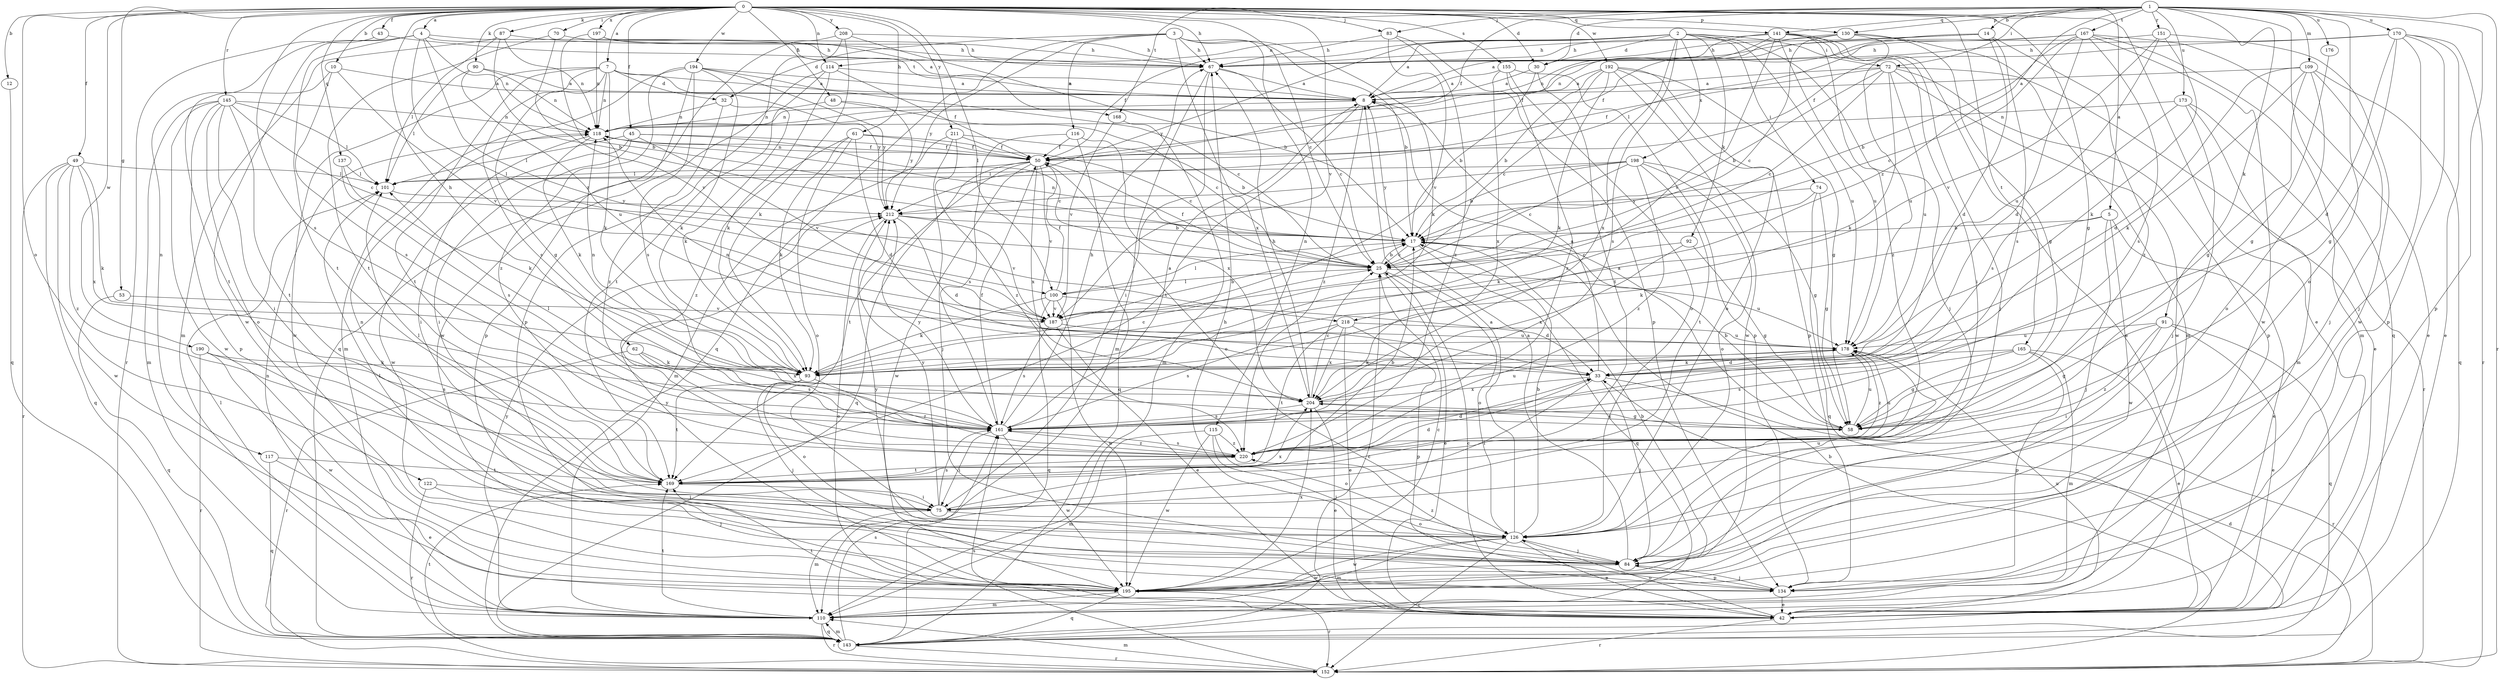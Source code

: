 strict digraph  {
0;
1;
2;
3;
4;
5;
7;
8;
10;
12;
14;
17;
25;
30;
32;
33;
42;
43;
45;
48;
49;
50;
53;
58;
61;
62;
67;
70;
72;
74;
75;
83;
84;
87;
90;
91;
92;
93;
100;
101;
109;
110;
114;
115;
116;
117;
118;
122;
126;
130;
134;
137;
141;
143;
145;
151;
152;
155;
161;
165;
167;
168;
169;
170;
173;
176;
178;
187;
190;
192;
194;
195;
197;
198;
204;
208;
211;
212;
218;
220;
0 -> 4  [label=a];
0 -> 5  [label=a];
0 -> 7  [label=a];
0 -> 10  [label=b];
0 -> 12  [label=b];
0 -> 25  [label=c];
0 -> 30  [label=d];
0 -> 42  [label=e];
0 -> 43  [label=f];
0 -> 45  [label=f];
0 -> 48  [label=f];
0 -> 49  [label=f];
0 -> 53  [label=g];
0 -> 58  [label=g];
0 -> 61  [label=h];
0 -> 62  [label=h];
0 -> 67  [label=h];
0 -> 70  [label=i];
0 -> 83  [label=j];
0 -> 87  [label=k];
0 -> 90  [label=k];
0 -> 100  [label=l];
0 -> 114  [label=n];
0 -> 122  [label=o];
0 -> 130  [label=p];
0 -> 137  [label=q];
0 -> 141  [label=q];
0 -> 145  [label=r];
0 -> 155  [label=s];
0 -> 161  [label=s];
0 -> 165  [label=t];
0 -> 187  [label=v];
0 -> 190  [label=w];
0 -> 192  [label=w];
0 -> 194  [label=w];
0 -> 197  [label=x];
0 -> 208  [label=y];
0 -> 211  [label=y];
1 -> 14  [label=b];
1 -> 30  [label=d];
1 -> 50  [label=f];
1 -> 72  [label=i];
1 -> 83  [label=j];
1 -> 91  [label=k];
1 -> 109  [label=m];
1 -> 126  [label=o];
1 -> 130  [label=p];
1 -> 134  [label=p];
1 -> 141  [label=q];
1 -> 143  [label=q];
1 -> 151  [label=r];
1 -> 152  [label=r];
1 -> 167  [label=t];
1 -> 168  [label=t];
1 -> 170  [label=u];
1 -> 173  [label=u];
1 -> 176  [label=u];
1 -> 218  [label=z];
2 -> 8  [label=a];
2 -> 30  [label=d];
2 -> 50  [label=f];
2 -> 72  [label=i];
2 -> 74  [label=i];
2 -> 84  [label=j];
2 -> 92  [label=k];
2 -> 114  [label=n];
2 -> 161  [label=s];
2 -> 178  [label=u];
2 -> 198  [label=x];
2 -> 204  [label=x];
2 -> 212  [label=y];
3 -> 17  [label=b];
3 -> 32  [label=d];
3 -> 67  [label=h];
3 -> 93  [label=k];
3 -> 115  [label=n];
3 -> 116  [label=n];
3 -> 143  [label=q];
3 -> 204  [label=x];
3 -> 212  [label=y];
4 -> 67  [label=h];
4 -> 100  [label=l];
4 -> 117  [label=n];
4 -> 118  [label=n];
4 -> 168  [label=t];
4 -> 169  [label=t];
4 -> 195  [label=w];
4 -> 218  [label=z];
5 -> 17  [label=b];
5 -> 42  [label=e];
5 -> 84  [label=j];
5 -> 93  [label=k];
5 -> 195  [label=w];
7 -> 8  [label=a];
7 -> 32  [label=d];
7 -> 58  [label=g];
7 -> 93  [label=k];
7 -> 118  [label=n];
7 -> 161  [label=s];
7 -> 169  [label=t];
7 -> 195  [label=w];
7 -> 212  [label=y];
8 -> 118  [label=n];
8 -> 169  [label=t];
8 -> 220  [label=z];
10 -> 8  [label=a];
10 -> 161  [label=s];
10 -> 169  [label=t];
10 -> 187  [label=v];
12 -> 143  [label=q];
14 -> 33  [label=d];
14 -> 50  [label=f];
14 -> 67  [label=h];
14 -> 118  [label=n];
14 -> 161  [label=s];
14 -> 220  [label=z];
17 -> 25  [label=c];
17 -> 100  [label=l];
17 -> 118  [label=n];
17 -> 143  [label=q];
25 -> 17  [label=b];
25 -> 42  [label=e];
25 -> 50  [label=f];
25 -> 100  [label=l];
25 -> 126  [label=o];
25 -> 178  [label=u];
30 -> 8  [label=a];
30 -> 17  [label=b];
30 -> 169  [label=t];
32 -> 93  [label=k];
32 -> 118  [label=n];
32 -> 220  [label=z];
33 -> 8  [label=a];
33 -> 75  [label=i];
33 -> 84  [label=j];
33 -> 118  [label=n];
33 -> 152  [label=r];
33 -> 204  [label=x];
42 -> 25  [label=c];
42 -> 126  [label=o];
42 -> 152  [label=r];
42 -> 169  [label=t];
42 -> 178  [label=u];
43 -> 67  [label=h];
43 -> 152  [label=r];
45 -> 25  [label=c];
45 -> 50  [label=f];
45 -> 75  [label=i];
45 -> 101  [label=l];
45 -> 187  [label=v];
45 -> 195  [label=w];
48 -> 25  [label=c];
48 -> 118  [label=n];
48 -> 212  [label=y];
49 -> 93  [label=k];
49 -> 101  [label=l];
49 -> 143  [label=q];
49 -> 152  [label=r];
49 -> 195  [label=w];
49 -> 204  [label=x];
49 -> 220  [label=z];
50 -> 101  [label=l];
50 -> 118  [label=n];
50 -> 126  [label=o];
50 -> 143  [label=q];
50 -> 169  [label=t];
50 -> 187  [label=v];
50 -> 195  [label=w];
50 -> 204  [label=x];
53 -> 143  [label=q];
53 -> 187  [label=v];
58 -> 8  [label=a];
58 -> 17  [label=b];
58 -> 178  [label=u];
58 -> 204  [label=x];
61 -> 25  [label=c];
61 -> 33  [label=d];
61 -> 50  [label=f];
61 -> 93  [label=k];
61 -> 126  [label=o];
61 -> 220  [label=z];
62 -> 93  [label=k];
62 -> 152  [label=r];
62 -> 161  [label=s];
62 -> 204  [label=x];
67 -> 8  [label=a];
67 -> 25  [label=c];
67 -> 75  [label=i];
67 -> 110  [label=m];
70 -> 67  [label=h];
70 -> 169  [label=t];
70 -> 187  [label=v];
72 -> 8  [label=a];
72 -> 17  [label=b];
72 -> 25  [label=c];
72 -> 42  [label=e];
72 -> 50  [label=f];
72 -> 93  [label=k];
72 -> 134  [label=p];
72 -> 178  [label=u];
72 -> 195  [label=w];
74 -> 58  [label=g];
74 -> 93  [label=k];
74 -> 143  [label=q];
74 -> 212  [label=y];
75 -> 110  [label=m];
75 -> 118  [label=n];
75 -> 126  [label=o];
75 -> 161  [label=s];
75 -> 204  [label=x];
75 -> 212  [label=y];
83 -> 67  [label=h];
83 -> 134  [label=p];
83 -> 187  [label=v];
83 -> 220  [label=z];
84 -> 8  [label=a];
84 -> 67  [label=h];
84 -> 101  [label=l];
84 -> 134  [label=p];
84 -> 195  [label=w];
84 -> 212  [label=y];
84 -> 220  [label=z];
87 -> 17  [label=b];
87 -> 67  [label=h];
87 -> 101  [label=l];
87 -> 110  [label=m];
87 -> 118  [label=n];
90 -> 8  [label=a];
90 -> 101  [label=l];
90 -> 118  [label=n];
90 -> 178  [label=u];
91 -> 42  [label=e];
91 -> 58  [label=g];
91 -> 75  [label=i];
91 -> 143  [label=q];
91 -> 178  [label=u];
91 -> 220  [label=z];
92 -> 25  [label=c];
92 -> 58  [label=g];
92 -> 204  [label=x];
93 -> 25  [label=c];
93 -> 84  [label=j];
93 -> 118  [label=n];
93 -> 126  [label=o];
93 -> 169  [label=t];
93 -> 220  [label=z];
100 -> 33  [label=d];
100 -> 50  [label=f];
100 -> 93  [label=k];
100 -> 143  [label=q];
100 -> 187  [label=v];
100 -> 195  [label=w];
101 -> 212  [label=y];
109 -> 8  [label=a];
109 -> 33  [label=d];
109 -> 58  [label=g];
109 -> 84  [label=j];
109 -> 93  [label=k];
109 -> 126  [label=o];
109 -> 143  [label=q];
110 -> 101  [label=l];
110 -> 118  [label=n];
110 -> 143  [label=q];
110 -> 152  [label=r];
110 -> 169  [label=t];
110 -> 212  [label=y];
114 -> 8  [label=a];
114 -> 50  [label=f];
114 -> 93  [label=k];
114 -> 169  [label=t];
114 -> 195  [label=w];
115 -> 84  [label=j];
115 -> 110  [label=m];
115 -> 126  [label=o];
115 -> 195  [label=w];
115 -> 220  [label=z];
116 -> 50  [label=f];
116 -> 143  [label=q];
116 -> 161  [label=s];
116 -> 204  [label=x];
117 -> 42  [label=e];
117 -> 143  [label=q];
117 -> 169  [label=t];
118 -> 50  [label=f];
118 -> 75  [label=i];
118 -> 93  [label=k];
122 -> 75  [label=i];
122 -> 84  [label=j];
122 -> 152  [label=r];
126 -> 8  [label=a];
126 -> 17  [label=b];
126 -> 42  [label=e];
126 -> 84  [label=j];
126 -> 110  [label=m];
126 -> 152  [label=r];
126 -> 178  [label=u];
126 -> 195  [label=w];
130 -> 25  [label=c];
130 -> 58  [label=g];
130 -> 67  [label=h];
130 -> 110  [label=m];
130 -> 118  [label=n];
130 -> 178  [label=u];
134 -> 42  [label=e];
134 -> 84  [label=j];
137 -> 93  [label=k];
137 -> 101  [label=l];
137 -> 161  [label=s];
141 -> 8  [label=a];
141 -> 42  [label=e];
141 -> 50  [label=f];
141 -> 67  [label=h];
141 -> 75  [label=i];
141 -> 84  [label=j];
141 -> 178  [label=u];
141 -> 187  [label=v];
141 -> 220  [label=z];
143 -> 25  [label=c];
143 -> 110  [label=m];
143 -> 152  [label=r];
143 -> 161  [label=s];
143 -> 169  [label=t];
145 -> 25  [label=c];
145 -> 75  [label=i];
145 -> 101  [label=l];
145 -> 110  [label=m];
145 -> 118  [label=n];
145 -> 126  [label=o];
145 -> 134  [label=p];
145 -> 169  [label=t];
145 -> 195  [label=w];
151 -> 67  [label=h];
151 -> 93  [label=k];
151 -> 178  [label=u];
151 -> 187  [label=v];
151 -> 195  [label=w];
152 -> 17  [label=b];
152 -> 33  [label=d];
152 -> 110  [label=m];
152 -> 161  [label=s];
155 -> 8  [label=a];
155 -> 126  [label=o];
155 -> 134  [label=p];
155 -> 204  [label=x];
155 -> 220  [label=z];
161 -> 8  [label=a];
161 -> 50  [label=f];
161 -> 67  [label=h];
161 -> 75  [label=i];
161 -> 101  [label=l];
161 -> 195  [label=w];
161 -> 212  [label=y];
161 -> 220  [label=z];
165 -> 42  [label=e];
165 -> 58  [label=g];
165 -> 93  [label=k];
165 -> 110  [label=m];
165 -> 134  [label=p];
165 -> 161  [label=s];
167 -> 17  [label=b];
167 -> 25  [label=c];
167 -> 33  [label=d];
167 -> 42  [label=e];
167 -> 67  [label=h];
167 -> 101  [label=l];
167 -> 110  [label=m];
167 -> 161  [label=s];
167 -> 195  [label=w];
168 -> 110  [label=m];
168 -> 187  [label=v];
169 -> 17  [label=b];
169 -> 33  [label=d];
169 -> 75  [label=i];
169 -> 101  [label=l];
170 -> 33  [label=d];
170 -> 42  [label=e];
170 -> 50  [label=f];
170 -> 58  [label=g];
170 -> 67  [label=h];
170 -> 84  [label=j];
170 -> 134  [label=p];
170 -> 152  [label=r];
173 -> 84  [label=j];
173 -> 110  [label=m];
173 -> 118  [label=n];
173 -> 152  [label=r];
173 -> 161  [label=s];
176 -> 58  [label=g];
178 -> 33  [label=d];
178 -> 93  [label=k];
178 -> 220  [label=z];
187 -> 17  [label=b];
187 -> 42  [label=e];
187 -> 161  [label=s];
187 -> 178  [label=u];
190 -> 93  [label=k];
190 -> 152  [label=r];
190 -> 161  [label=s];
190 -> 195  [label=w];
192 -> 8  [label=a];
192 -> 17  [label=b];
192 -> 25  [label=c];
192 -> 58  [label=g];
192 -> 93  [label=k];
192 -> 126  [label=o];
192 -> 134  [label=p];
192 -> 195  [label=w];
194 -> 8  [label=a];
194 -> 25  [label=c];
194 -> 93  [label=k];
194 -> 110  [label=m];
194 -> 134  [label=p];
194 -> 161  [label=s];
194 -> 212  [label=y];
194 -> 220  [label=z];
195 -> 17  [label=b];
195 -> 25  [label=c];
195 -> 110  [label=m];
195 -> 143  [label=q];
195 -> 152  [label=r];
195 -> 204  [label=x];
195 -> 212  [label=y];
197 -> 8  [label=a];
197 -> 17  [label=b];
197 -> 67  [label=h];
197 -> 118  [label=n];
198 -> 17  [label=b];
198 -> 25  [label=c];
198 -> 58  [label=g];
198 -> 101  [label=l];
198 -> 126  [label=o];
198 -> 169  [label=t];
198 -> 212  [label=y];
198 -> 220  [label=z];
204 -> 25  [label=c];
204 -> 42  [label=e];
204 -> 58  [label=g];
204 -> 67  [label=h];
204 -> 161  [label=s];
204 -> 178  [label=u];
208 -> 17  [label=b];
208 -> 67  [label=h];
208 -> 93  [label=k];
208 -> 134  [label=p];
208 -> 143  [label=q];
211 -> 17  [label=b];
211 -> 50  [label=f];
211 -> 84  [label=j];
211 -> 110  [label=m];
211 -> 220  [label=z];
212 -> 17  [label=b];
212 -> 33  [label=d];
212 -> 42  [label=e];
212 -> 187  [label=v];
218 -> 42  [label=e];
218 -> 134  [label=p];
218 -> 161  [label=s];
218 -> 169  [label=t];
218 -> 178  [label=u];
218 -> 204  [label=x];
220 -> 33  [label=d];
220 -> 161  [label=s];
220 -> 169  [label=t];
220 -> 178  [label=u];
}
